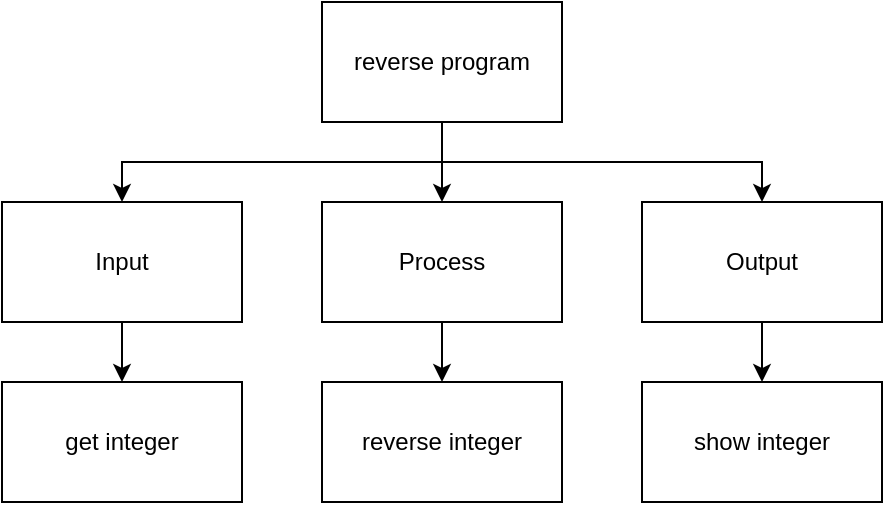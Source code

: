 <mxfile version="14.8.0" type="github">
  <diagram id="Eaekj4NUdXgFR7wAzMmF" name="Page-1">
    <mxGraphModel dx="852" dy="514" grid="1" gridSize="10" guides="1" tooltips="1" connect="1" arrows="1" fold="1" page="1" pageScale="1" pageWidth="850" pageHeight="1100" math="0" shadow="0">
      <root>
        <mxCell id="0" />
        <mxCell id="1" parent="0" />
        <mxCell id="rfm2NaiewIqItKJSmEnK-8" style="edgeStyle=orthogonalEdgeStyle;rounded=0;orthogonalLoop=1;jettySize=auto;html=1;exitX=0.5;exitY=1;exitDx=0;exitDy=0;entryX=0.5;entryY=0;entryDx=0;entryDy=0;" edge="1" parent="1" source="rfm2NaiewIqItKJSmEnK-1" target="rfm2NaiewIqItKJSmEnK-2">
          <mxGeometry relative="1" as="geometry" />
        </mxCell>
        <mxCell id="rfm2NaiewIqItKJSmEnK-10" style="edgeStyle=orthogonalEdgeStyle;rounded=0;orthogonalLoop=1;jettySize=auto;html=1;exitX=0.5;exitY=1;exitDx=0;exitDy=0;" edge="1" parent="1" source="rfm2NaiewIqItKJSmEnK-1" target="rfm2NaiewIqItKJSmEnK-3">
          <mxGeometry relative="1" as="geometry" />
        </mxCell>
        <mxCell id="rfm2NaiewIqItKJSmEnK-12" style="edgeStyle=orthogonalEdgeStyle;rounded=0;orthogonalLoop=1;jettySize=auto;html=1;exitX=0.5;exitY=1;exitDx=0;exitDy=0;entryX=0.5;entryY=0;entryDx=0;entryDy=0;" edge="1" parent="1" source="rfm2NaiewIqItKJSmEnK-1" target="rfm2NaiewIqItKJSmEnK-6">
          <mxGeometry relative="1" as="geometry" />
        </mxCell>
        <mxCell id="rfm2NaiewIqItKJSmEnK-1" value="reverse program" style="rounded=0;whiteSpace=wrap;html=1;" vertex="1" parent="1">
          <mxGeometry x="360" y="240" width="120" height="60" as="geometry" />
        </mxCell>
        <mxCell id="rfm2NaiewIqItKJSmEnK-9" style="edgeStyle=orthogonalEdgeStyle;rounded=0;orthogonalLoop=1;jettySize=auto;html=1;exitX=0.5;exitY=1;exitDx=0;exitDy=0;entryX=0.5;entryY=0;entryDx=0;entryDy=0;" edge="1" parent="1" source="rfm2NaiewIqItKJSmEnK-2" target="rfm2NaiewIqItKJSmEnK-4">
          <mxGeometry relative="1" as="geometry" />
        </mxCell>
        <mxCell id="rfm2NaiewIqItKJSmEnK-2" value="Input" style="rounded=0;whiteSpace=wrap;html=1;" vertex="1" parent="1">
          <mxGeometry x="200" y="340" width="120" height="60" as="geometry" />
        </mxCell>
        <mxCell id="rfm2NaiewIqItKJSmEnK-11" style="edgeStyle=orthogonalEdgeStyle;rounded=0;orthogonalLoop=1;jettySize=auto;html=1;exitX=0.5;exitY=1;exitDx=0;exitDy=0;entryX=0.5;entryY=0;entryDx=0;entryDy=0;" edge="1" parent="1" source="rfm2NaiewIqItKJSmEnK-3" target="rfm2NaiewIqItKJSmEnK-5">
          <mxGeometry relative="1" as="geometry" />
        </mxCell>
        <mxCell id="rfm2NaiewIqItKJSmEnK-3" value="Process" style="rounded=0;whiteSpace=wrap;html=1;" vertex="1" parent="1">
          <mxGeometry x="360" y="340" width="120" height="60" as="geometry" />
        </mxCell>
        <mxCell id="rfm2NaiewIqItKJSmEnK-4" value="get integer" style="rounded=0;whiteSpace=wrap;html=1;" vertex="1" parent="1">
          <mxGeometry x="200" y="430" width="120" height="60" as="geometry" />
        </mxCell>
        <mxCell id="rfm2NaiewIqItKJSmEnK-5" value="reverse integer" style="rounded=0;whiteSpace=wrap;html=1;" vertex="1" parent="1">
          <mxGeometry x="360" y="430" width="120" height="60" as="geometry" />
        </mxCell>
        <mxCell id="rfm2NaiewIqItKJSmEnK-13" style="edgeStyle=orthogonalEdgeStyle;rounded=0;orthogonalLoop=1;jettySize=auto;html=1;exitX=0.5;exitY=1;exitDx=0;exitDy=0;entryX=0.5;entryY=0;entryDx=0;entryDy=0;" edge="1" parent="1" source="rfm2NaiewIqItKJSmEnK-6" target="rfm2NaiewIqItKJSmEnK-7">
          <mxGeometry relative="1" as="geometry" />
        </mxCell>
        <mxCell id="rfm2NaiewIqItKJSmEnK-6" value="Output" style="rounded=0;whiteSpace=wrap;html=1;" vertex="1" parent="1">
          <mxGeometry x="520" y="340" width="120" height="60" as="geometry" />
        </mxCell>
        <mxCell id="rfm2NaiewIqItKJSmEnK-7" value="show integer" style="rounded=0;whiteSpace=wrap;html=1;" vertex="1" parent="1">
          <mxGeometry x="520" y="430" width="120" height="60" as="geometry" />
        </mxCell>
      </root>
    </mxGraphModel>
  </diagram>
</mxfile>
